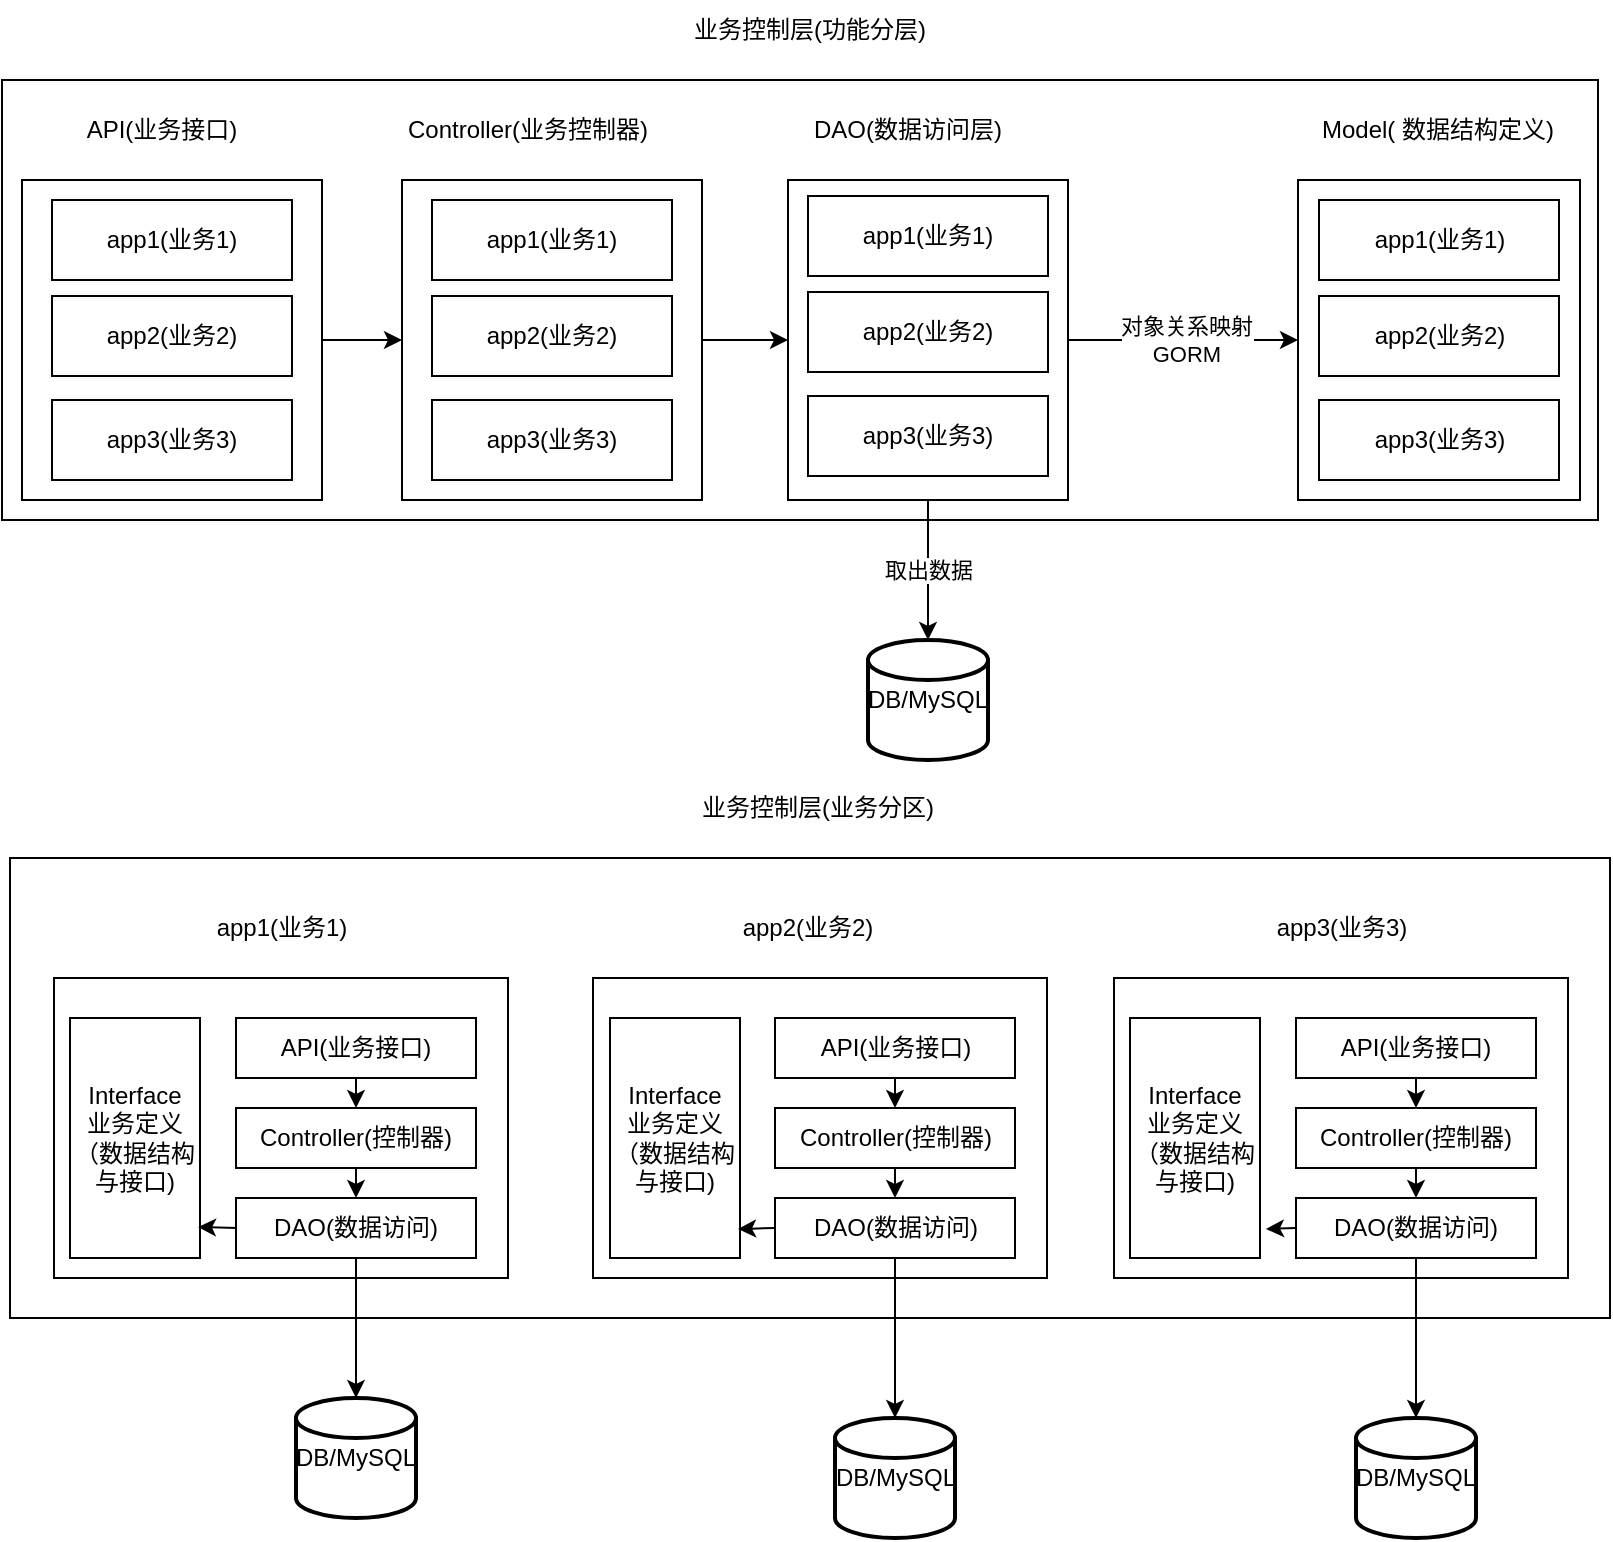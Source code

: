 <mxfile>
    <diagram id="3UPK-L33isuok3oqNP-7" name="第 1 页">
        <mxGraphModel dx="998" dy="710" grid="1" gridSize="10" guides="1" tooltips="1" connect="1" arrows="1" fold="1" page="1" pageScale="1" pageWidth="827" pageHeight="1169" math="0" shadow="0">
            <root>
                <mxCell id="0"/>
                <mxCell id="1" parent="0"/>
                <mxCell id="70" value="业务控制层(功能分层)" style="text;html=1;strokeColor=none;fillColor=none;align=center;verticalAlign=middle;whiteSpace=wrap;rounded=0;" parent="1" vertex="1">
                    <mxGeometry x="339" y="10" width="150" height="30" as="geometry"/>
                </mxCell>
                <mxCell id="82" value="" style="rounded=0;whiteSpace=wrap;html=1;" parent="1" vertex="1">
                    <mxGeometry x="10" y="50" width="798" height="220" as="geometry"/>
                </mxCell>
                <mxCell id="104" style="edgeStyle=none;html=1;exitX=1;exitY=0.5;exitDx=0;exitDy=0;entryX=0;entryY=0.5;entryDx=0;entryDy=0;" edge="1" parent="1" source="78" target="80">
                    <mxGeometry relative="1" as="geometry"/>
                </mxCell>
                <mxCell id="78" value="" style="rounded=0;whiteSpace=wrap;html=1;" parent="1" vertex="1">
                    <mxGeometry x="210" y="100" width="150" height="160" as="geometry"/>
                </mxCell>
                <mxCell id="106" value="取出数据" style="edgeStyle=none;html=1;exitX=0.5;exitY=1;exitDx=0;exitDy=0;" edge="1" parent="1" source="80" target="105">
                    <mxGeometry relative="1" as="geometry"/>
                </mxCell>
                <mxCell id="107" style="edgeStyle=none;html=1;exitX=1;exitY=0.5;exitDx=0;exitDy=0;entryX=0;entryY=0.5;entryDx=0;entryDy=0;" edge="1" parent="1" source="80" target="77">
                    <mxGeometry relative="1" as="geometry"/>
                </mxCell>
                <mxCell id="108" value="对象关系映射&lt;br&gt;GORM" style="edgeLabel;html=1;align=center;verticalAlign=middle;resizable=0;points=[];" vertex="1" connectable="0" parent="107">
                    <mxGeometry x="-0.314" y="1" relative="1" as="geometry">
                        <mxPoint x="19" y="1" as="offset"/>
                    </mxGeometry>
                </mxCell>
                <mxCell id="80" value="" style="rounded=0;whiteSpace=wrap;html=1;" parent="1" vertex="1">
                    <mxGeometry x="403" y="100" width="140" height="160" as="geometry"/>
                </mxCell>
                <mxCell id="77" value="" style="rounded=0;whiteSpace=wrap;html=1;" parent="1" vertex="1">
                    <mxGeometry x="658" y="100" width="141" height="160" as="geometry"/>
                </mxCell>
                <mxCell id="99" value="DAO(数据访问层)" style="text;html=1;strokeColor=none;fillColor=none;align=center;verticalAlign=middle;whiteSpace=wrap;rounded=0;" vertex="1" parent="1">
                    <mxGeometry x="408" y="60" width="110" height="30" as="geometry"/>
                </mxCell>
                <mxCell id="100" value="Controller(业务控制器)" style="text;html=1;strokeColor=none;fillColor=none;align=center;verticalAlign=middle;whiteSpace=wrap;rounded=0;" vertex="1" parent="1">
                    <mxGeometry x="203" y="60" width="140" height="30" as="geometry"/>
                </mxCell>
                <mxCell id="101" value="Model( 数据结构定义)" style="text;html=1;strokeColor=none;fillColor=none;align=center;verticalAlign=middle;whiteSpace=wrap;rounded=0;" vertex="1" parent="1">
                    <mxGeometry x="658" y="60" width="140" height="30" as="geometry"/>
                </mxCell>
                <mxCell id="105" value="DB/MySQL" style="strokeWidth=2;html=1;shape=mxgraph.flowchart.database;whiteSpace=wrap;" vertex="1" parent="1">
                    <mxGeometry x="443" y="330" width="60" height="60" as="geometry"/>
                </mxCell>
                <mxCell id="109" value="app1(业务1)" style="rounded=0;whiteSpace=wrap;html=1;" vertex="1" parent="1">
                    <mxGeometry x="225" y="110" width="120" height="40" as="geometry"/>
                </mxCell>
                <mxCell id="110" value="app2(业务2)" style="rounded=0;whiteSpace=wrap;html=1;" vertex="1" parent="1">
                    <mxGeometry x="225" y="158" width="120" height="40" as="geometry"/>
                </mxCell>
                <mxCell id="111" value="app3(业务3)" style="rounded=0;whiteSpace=wrap;html=1;" vertex="1" parent="1">
                    <mxGeometry x="225" y="210" width="120" height="40" as="geometry"/>
                </mxCell>
                <mxCell id="112" value="app1(业务1)" style="rounded=0;whiteSpace=wrap;html=1;" vertex="1" parent="1">
                    <mxGeometry x="413" y="108" width="120" height="40" as="geometry"/>
                </mxCell>
                <mxCell id="113" value="app2(业务2)" style="rounded=0;whiteSpace=wrap;html=1;" vertex="1" parent="1">
                    <mxGeometry x="413" y="156" width="120" height="40" as="geometry"/>
                </mxCell>
                <mxCell id="114" value="app3(业务3)" style="rounded=0;whiteSpace=wrap;html=1;" vertex="1" parent="1">
                    <mxGeometry x="413" y="208" width="120" height="40" as="geometry"/>
                </mxCell>
                <mxCell id="115" value="app1(业务1)" style="rounded=0;whiteSpace=wrap;html=1;" vertex="1" parent="1">
                    <mxGeometry x="668.5" y="110" width="120" height="40" as="geometry"/>
                </mxCell>
                <mxCell id="116" value="app2(业务2)" style="rounded=0;whiteSpace=wrap;html=1;" vertex="1" parent="1">
                    <mxGeometry x="668.5" y="158" width="120" height="40" as="geometry"/>
                </mxCell>
                <mxCell id="117" value="app3(业务3)" style="rounded=0;whiteSpace=wrap;html=1;" vertex="1" parent="1">
                    <mxGeometry x="668.5" y="210" width="120" height="40" as="geometry"/>
                </mxCell>
                <mxCell id="118" value="业务控制层(业务分区)" style="text;html=1;strokeColor=none;fillColor=none;align=center;verticalAlign=middle;whiteSpace=wrap;rounded=0;" vertex="1" parent="1">
                    <mxGeometry x="343" y="399" width="150" height="30" as="geometry"/>
                </mxCell>
                <mxCell id="119" value="" style="rounded=0;whiteSpace=wrap;html=1;" vertex="1" parent="1">
                    <mxGeometry x="14" y="439" width="800" height="230" as="geometry"/>
                </mxCell>
                <mxCell id="121" value="" style="rounded=0;whiteSpace=wrap;html=1;" vertex="1" parent="1">
                    <mxGeometry x="36" y="499" width="227" height="150" as="geometry"/>
                </mxCell>
                <mxCell id="127" value="app2(业务2)" style="text;html=1;strokeColor=none;fillColor=none;align=center;verticalAlign=middle;whiteSpace=wrap;rounded=0;" vertex="1" parent="1">
                    <mxGeometry x="358" y="459" width="110" height="30" as="geometry"/>
                </mxCell>
                <mxCell id="128" value="app1(业务1)" style="text;html=1;strokeColor=none;fillColor=none;align=center;verticalAlign=middle;whiteSpace=wrap;rounded=0;" vertex="1" parent="1">
                    <mxGeometry x="79.5" y="459" width="140" height="30" as="geometry"/>
                </mxCell>
                <mxCell id="129" value="app3(业务3)" style="text;html=1;strokeColor=none;fillColor=none;align=center;verticalAlign=middle;whiteSpace=wrap;rounded=0;" vertex="1" parent="1">
                    <mxGeometry x="609.5" y="459" width="140" height="30" as="geometry"/>
                </mxCell>
                <mxCell id="130" value="DB/MySQL" style="strokeWidth=2;html=1;shape=mxgraph.flowchart.database;whiteSpace=wrap;" vertex="1" parent="1">
                    <mxGeometry x="157" y="709" width="60" height="60" as="geometry"/>
                </mxCell>
                <mxCell id="168" style="edgeStyle=none;html=1;exitX=0.5;exitY=1;exitDx=0;exitDy=0;entryX=0.5;entryY=0;entryDx=0;entryDy=0;" edge="1" parent="1" source="140" target="152">
                    <mxGeometry relative="1" as="geometry"/>
                </mxCell>
                <mxCell id="140" value="Controller(控制器)" style="rounded=0;whiteSpace=wrap;html=1;" vertex="1" parent="1">
                    <mxGeometry x="127" y="564" width="120" height="30" as="geometry"/>
                </mxCell>
                <mxCell id="141" value="Interface&lt;br&gt;业务定义&lt;br&gt;（数据结构与接口)" style="rounded=0;whiteSpace=wrap;html=1;" vertex="1" parent="1">
                    <mxGeometry x="44" y="519" width="65" height="120" as="geometry"/>
                </mxCell>
                <mxCell id="142" value="DB/MySQL" style="strokeWidth=2;html=1;shape=mxgraph.flowchart.database;whiteSpace=wrap;" vertex="1" parent="1">
                    <mxGeometry x="426.5" y="719" width="60" height="60" as="geometry"/>
                </mxCell>
                <mxCell id="143" value="DB/MySQL" style="strokeWidth=2;html=1;shape=mxgraph.flowchart.database;whiteSpace=wrap;" vertex="1" parent="1">
                    <mxGeometry x="687" y="719" width="60" height="60" as="geometry"/>
                </mxCell>
                <mxCell id="150" style="edgeStyle=none;html=1;exitX=1;exitY=0.5;exitDx=0;exitDy=0;entryX=0;entryY=0.5;entryDx=0;entryDy=0;" edge="1" parent="1" source="145" target="78">
                    <mxGeometry relative="1" as="geometry"/>
                </mxCell>
                <mxCell id="145" value="" style="rounded=0;whiteSpace=wrap;html=1;" vertex="1" parent="1">
                    <mxGeometry x="20" y="100" width="150" height="160" as="geometry"/>
                </mxCell>
                <mxCell id="146" value="API(业务接口)" style="text;html=1;strokeColor=none;fillColor=none;align=center;verticalAlign=middle;whiteSpace=wrap;rounded=0;" vertex="1" parent="1">
                    <mxGeometry x="20" y="60" width="140" height="30" as="geometry"/>
                </mxCell>
                <mxCell id="147" value="app1(业务1)" style="rounded=0;whiteSpace=wrap;html=1;" vertex="1" parent="1">
                    <mxGeometry x="35" y="110" width="120" height="40" as="geometry"/>
                </mxCell>
                <mxCell id="148" value="app2(业务2)" style="rounded=0;whiteSpace=wrap;html=1;" vertex="1" parent="1">
                    <mxGeometry x="35" y="158" width="120" height="40" as="geometry"/>
                </mxCell>
                <mxCell id="149" value="app3(业务3)" style="rounded=0;whiteSpace=wrap;html=1;" vertex="1" parent="1">
                    <mxGeometry x="35" y="210" width="120" height="40" as="geometry"/>
                </mxCell>
                <mxCell id="167" style="edgeStyle=none;html=1;exitX=0.5;exitY=1;exitDx=0;exitDy=0;entryX=0.5;entryY=0;entryDx=0;entryDy=0;" edge="1" parent="1" source="151" target="140">
                    <mxGeometry relative="1" as="geometry"/>
                </mxCell>
                <mxCell id="151" value="API(业务接口)" style="rounded=0;whiteSpace=wrap;html=1;" vertex="1" parent="1">
                    <mxGeometry x="127" y="519" width="120" height="30" as="geometry"/>
                </mxCell>
                <mxCell id="164" style="edgeStyle=none;html=1;exitX=0.5;exitY=1;exitDx=0;exitDy=0;" edge="1" parent="1" source="152" target="130">
                    <mxGeometry relative="1" as="geometry"/>
                </mxCell>
                <mxCell id="170" style="edgeStyle=none;html=1;exitX=0;exitY=0.5;exitDx=0;exitDy=0;entryX=0.985;entryY=0.871;entryDx=0;entryDy=0;entryPerimeter=0;" edge="1" parent="1" source="152" target="141">
                    <mxGeometry relative="1" as="geometry"/>
                </mxCell>
                <mxCell id="152" value="DAO(数据访问)" style="rounded=0;whiteSpace=wrap;html=1;" vertex="1" parent="1">
                    <mxGeometry x="127" y="609" width="120" height="30" as="geometry"/>
                </mxCell>
                <mxCell id="153" value="" style="rounded=0;whiteSpace=wrap;html=1;" vertex="1" parent="1">
                    <mxGeometry x="305.5" y="499" width="227" height="150" as="geometry"/>
                </mxCell>
                <mxCell id="172" style="edgeStyle=none;html=1;exitX=0.5;exitY=1;exitDx=0;exitDy=0;entryX=0.5;entryY=0;entryDx=0;entryDy=0;" edge="1" parent="1" source="154" target="157">
                    <mxGeometry relative="1" as="geometry"/>
                </mxCell>
                <mxCell id="154" value="Controller(控制器)" style="rounded=0;whiteSpace=wrap;html=1;" vertex="1" parent="1">
                    <mxGeometry x="396.5" y="564" width="120" height="30" as="geometry"/>
                </mxCell>
                <mxCell id="155" value="Interface&lt;br&gt;业务定义&lt;br&gt;（数据结构与接口)" style="rounded=0;whiteSpace=wrap;html=1;" vertex="1" parent="1">
                    <mxGeometry x="314" y="519" width="65" height="120" as="geometry"/>
                </mxCell>
                <mxCell id="171" style="edgeStyle=none;html=1;exitX=0.5;exitY=1;exitDx=0;exitDy=0;entryX=0.5;entryY=0;entryDx=0;entryDy=0;" edge="1" parent="1" source="156" target="154">
                    <mxGeometry relative="1" as="geometry"/>
                </mxCell>
                <mxCell id="156" value="API(业务接口)" style="rounded=0;whiteSpace=wrap;html=1;" vertex="1" parent="1">
                    <mxGeometry x="396.5" y="519" width="120" height="30" as="geometry"/>
                </mxCell>
                <mxCell id="165" style="edgeStyle=none;html=1;exitX=0.5;exitY=1;exitDx=0;exitDy=0;entryX=0.5;entryY=0;entryDx=0;entryDy=0;entryPerimeter=0;" edge="1" parent="1" source="157" target="142">
                    <mxGeometry relative="1" as="geometry"/>
                </mxCell>
                <mxCell id="174" style="edgeStyle=none;html=1;exitX=0;exitY=0.5;exitDx=0;exitDy=0;entryX=0.985;entryY=0.879;entryDx=0;entryDy=0;entryPerimeter=0;" edge="1" parent="1" source="157" target="155">
                    <mxGeometry relative="1" as="geometry"/>
                </mxCell>
                <mxCell id="157" value="DAO(数据访问)" style="rounded=0;whiteSpace=wrap;html=1;" vertex="1" parent="1">
                    <mxGeometry x="396.5" y="609" width="120" height="30" as="geometry"/>
                </mxCell>
                <mxCell id="158" value="" style="rounded=0;whiteSpace=wrap;html=1;" vertex="1" parent="1">
                    <mxGeometry x="566" y="499" width="227" height="150" as="geometry"/>
                </mxCell>
                <mxCell id="176" style="edgeStyle=none;html=1;exitX=0.5;exitY=1;exitDx=0;exitDy=0;entryX=0.5;entryY=0;entryDx=0;entryDy=0;" edge="1" parent="1" source="159" target="162">
                    <mxGeometry relative="1" as="geometry"/>
                </mxCell>
                <mxCell id="159" value="Controller(控制器)" style="rounded=0;whiteSpace=wrap;html=1;" vertex="1" parent="1">
                    <mxGeometry x="657" y="564" width="120" height="30" as="geometry"/>
                </mxCell>
                <mxCell id="160" value="Interface&lt;br&gt;业务定义&lt;br&gt;（数据结构与接口)" style="rounded=0;whiteSpace=wrap;html=1;" vertex="1" parent="1">
                    <mxGeometry x="574" y="519" width="65" height="120" as="geometry"/>
                </mxCell>
                <mxCell id="175" style="edgeStyle=none;html=1;exitX=0.5;exitY=1;exitDx=0;exitDy=0;entryX=0.5;entryY=0;entryDx=0;entryDy=0;" edge="1" parent="1" source="161" target="159">
                    <mxGeometry relative="1" as="geometry"/>
                </mxCell>
                <mxCell id="161" value="API(业务接口)" style="rounded=0;whiteSpace=wrap;html=1;" vertex="1" parent="1">
                    <mxGeometry x="657" y="519" width="120" height="30" as="geometry"/>
                </mxCell>
                <mxCell id="166" style="edgeStyle=none;html=1;exitX=0.5;exitY=1;exitDx=0;exitDy=0;entryX=0.5;entryY=0;entryDx=0;entryDy=0;entryPerimeter=0;" edge="1" parent="1" source="162" target="143">
                    <mxGeometry relative="1" as="geometry"/>
                </mxCell>
                <mxCell id="177" style="edgeStyle=none;html=1;exitX=0;exitY=0.5;exitDx=0;exitDy=0;entryX=1.046;entryY=0.879;entryDx=0;entryDy=0;entryPerimeter=0;" edge="1" parent="1" source="162" target="160">
                    <mxGeometry relative="1" as="geometry"/>
                </mxCell>
                <mxCell id="162" value="DAO(数据访问)" style="rounded=0;whiteSpace=wrap;html=1;" vertex="1" parent="1">
                    <mxGeometry x="657" y="609" width="120" height="30" as="geometry"/>
                </mxCell>
            </root>
        </mxGraphModel>
    </diagram>
</mxfile>
